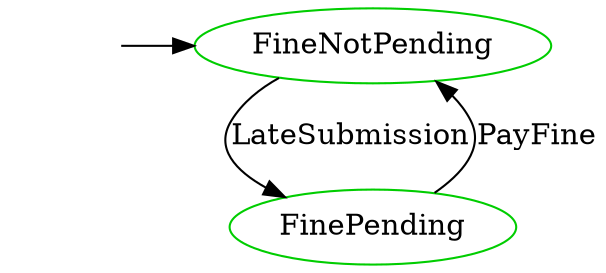 digraph state_automaton {
	center = true;
	size = "7,11";
	{node [shape = plaintext, style=invis, label=""] "__init_FineNotPending"};
	{node [shape = ellipse] "FineNotPending"};
	{node [shape = plaintext] "FineNotPending"};
	{node [shape = ellipse] "FinePending"};
	{node [shape = plaintext] "FinePending"};
	"__init_FineNotPending" -> "FineNotPending";
	"FineNotPending" [label = "FineNotPending", color = green3]; 
	"FineNotPending" -> "FinePending" [ label = "LateSubmission" ];
	"FinePending" [label = "FinePending", color = green3]; 
	"FinePending" -> "FineNotPending" [ label = "PayFine" ];
	{ rank = min ;
		"__init_FineNotPending";
		"FineNotPending";
	}
}
